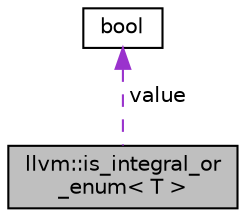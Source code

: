 digraph "llvm::is_integral_or_enum&lt; T &gt;"
{
 // LATEX_PDF_SIZE
  bgcolor="transparent";
  edge [fontname="Helvetica",fontsize="10",labelfontname="Helvetica",labelfontsize="10"];
  node [fontname="Helvetica",fontsize="10",shape="box"];
  Node1 [label="llvm::is_integral_or\l_enum\< T \>",height=0.2,width=0.4,color="black", fillcolor="grey75", style="filled", fontcolor="black",tooltip="Metafunction that determines whether the given type is either an integral type or an enumeration type..."];
  Node2 -> Node1 [dir="back",color="darkorchid3",fontsize="10",style="dashed",label=" value" ,fontname="Helvetica"];
  Node2 [label="bool",height=0.2,width=0.4,color="black",URL="$classbool.html",tooltip=" "];
}
